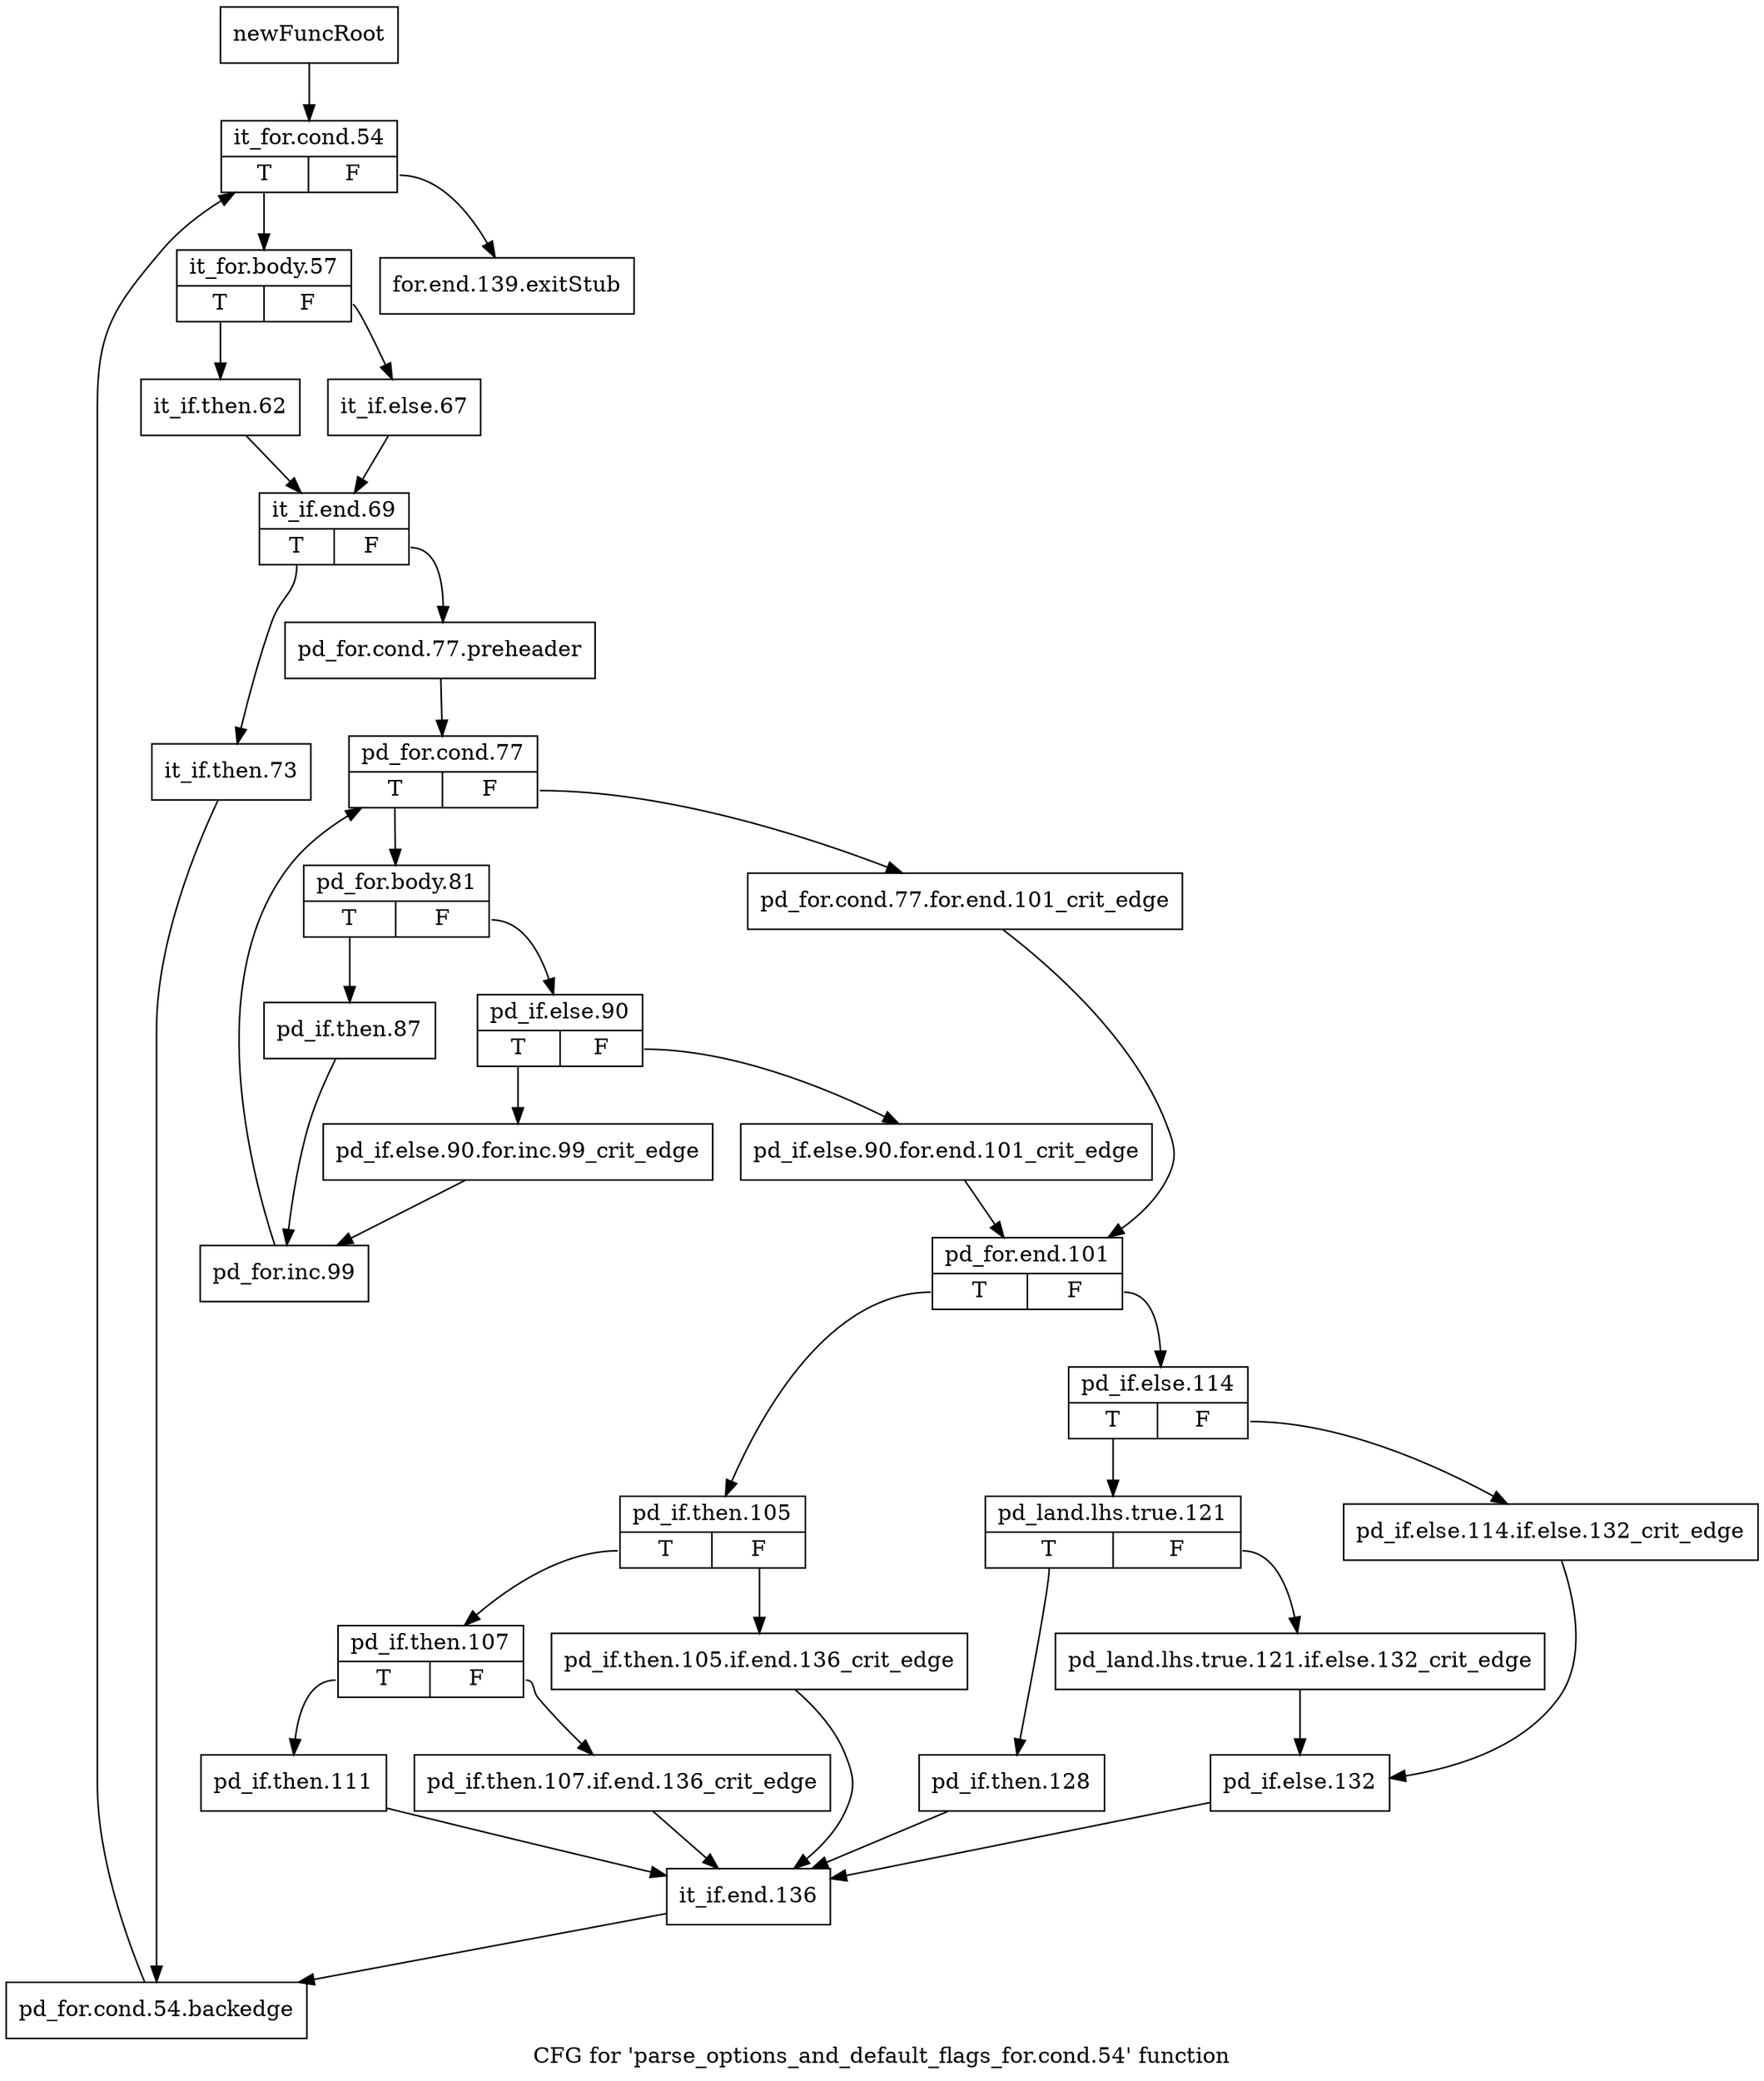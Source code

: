digraph "CFG for 'parse_options_and_default_flags_for.cond.54' function" {
	label="CFG for 'parse_options_and_default_flags_for.cond.54' function";

	Node0xc47eee0 [shape=record,label="{newFuncRoot}"];
	Node0xc47eee0 -> Node0xc47ef80;
	Node0xc47ef30 [shape=record,label="{for.end.139.exitStub}"];
	Node0xc47ef80 [shape=record,label="{it_for.cond.54|{<s0>T|<s1>F}}"];
	Node0xc47ef80:s0 -> Node0xc47efd0;
	Node0xc47ef80:s1 -> Node0xc47ef30;
	Node0xc47efd0 [shape=record,label="{it_for.body.57|{<s0>T|<s1>F}}"];
	Node0xc47efd0:s0 -> Node0xc47f070;
	Node0xc47efd0:s1 -> Node0xc47f020;
	Node0xc47f020 [shape=record,label="{it_if.else.67}"];
	Node0xc47f020 -> Node0xc47f0c0;
	Node0xc47f070 [shape=record,label="{it_if.then.62}"];
	Node0xc47f070 -> Node0xc47f0c0;
	Node0xc47f0c0 [shape=record,label="{it_if.end.69|{<s0>T|<s1>F}}"];
	Node0xc47f0c0:s0 -> Node0xc47f7f0;
	Node0xc47f0c0:s1 -> Node0xc47f110;
	Node0xc47f110 [shape=record,label="{pd_for.cond.77.preheader}"];
	Node0xc47f110 -> Node0xc47f160;
	Node0xc47f160 [shape=record,label="{pd_for.cond.77|{<s0>T|<s1>F}}"];
	Node0xc47f160:s0 -> Node0xc47f200;
	Node0xc47f160:s1 -> Node0xc47f1b0;
	Node0xc47f1b0 [shape=record,label="{pd_for.cond.77.for.end.101_crit_edge}"];
	Node0xc47f1b0 -> Node0xc47f2f0;
	Node0xc47f200 [shape=record,label="{pd_for.body.81|{<s0>T|<s1>F}}"];
	Node0xc47f200:s0 -> Node0xc47f750;
	Node0xc47f200:s1 -> Node0xc47f250;
	Node0xc47f250 [shape=record,label="{pd_if.else.90|{<s0>T|<s1>F}}"];
	Node0xc47f250:s0 -> Node0xc47f700;
	Node0xc47f250:s1 -> Node0xc47f2a0;
	Node0xc47f2a0 [shape=record,label="{pd_if.else.90.for.end.101_crit_edge}"];
	Node0xc47f2a0 -> Node0xc47f2f0;
	Node0xc47f2f0 [shape=record,label="{pd_for.end.101|{<s0>T|<s1>F}}"];
	Node0xc47f2f0:s0 -> Node0xc47f520;
	Node0xc47f2f0:s1 -> Node0xc47f340;
	Node0xc47f340 [shape=record,label="{pd_if.else.114|{<s0>T|<s1>F}}"];
	Node0xc47f340:s0 -> Node0xc47f3e0;
	Node0xc47f340:s1 -> Node0xc47f390;
	Node0xc47f390 [shape=record,label="{pd_if.else.114.if.else.132_crit_edge}"];
	Node0xc47f390 -> Node0xc47f480;
	Node0xc47f3e0 [shape=record,label="{pd_land.lhs.true.121|{<s0>T|<s1>F}}"];
	Node0xc47f3e0:s0 -> Node0xc47f4d0;
	Node0xc47f3e0:s1 -> Node0xc47f430;
	Node0xc47f430 [shape=record,label="{pd_land.lhs.true.121.if.else.132_crit_edge}"];
	Node0xc47f430 -> Node0xc47f480;
	Node0xc47f480 [shape=record,label="{pd_if.else.132}"];
	Node0xc47f480 -> Node0xc47f6b0;
	Node0xc47f4d0 [shape=record,label="{pd_if.then.128}"];
	Node0xc47f4d0 -> Node0xc47f6b0;
	Node0xc47f520 [shape=record,label="{pd_if.then.105|{<s0>T|<s1>F}}"];
	Node0xc47f520:s0 -> Node0xc47f5c0;
	Node0xc47f520:s1 -> Node0xc47f570;
	Node0xc47f570 [shape=record,label="{pd_if.then.105.if.end.136_crit_edge}"];
	Node0xc47f570 -> Node0xc47f6b0;
	Node0xc47f5c0 [shape=record,label="{pd_if.then.107|{<s0>T|<s1>F}}"];
	Node0xc47f5c0:s0 -> Node0xc47f660;
	Node0xc47f5c0:s1 -> Node0xc47f610;
	Node0xc47f610 [shape=record,label="{pd_if.then.107.if.end.136_crit_edge}"];
	Node0xc47f610 -> Node0xc47f6b0;
	Node0xc47f660 [shape=record,label="{pd_if.then.111}"];
	Node0xc47f660 -> Node0xc47f6b0;
	Node0xc47f6b0 [shape=record,label="{it_if.end.136}"];
	Node0xc47f6b0 -> Node0xc47f840;
	Node0xc47f700 [shape=record,label="{pd_if.else.90.for.inc.99_crit_edge}"];
	Node0xc47f700 -> Node0xc47f7a0;
	Node0xc47f750 [shape=record,label="{pd_if.then.87}"];
	Node0xc47f750 -> Node0xc47f7a0;
	Node0xc47f7a0 [shape=record,label="{pd_for.inc.99}"];
	Node0xc47f7a0 -> Node0xc47f160;
	Node0xc47f7f0 [shape=record,label="{it_if.then.73}"];
	Node0xc47f7f0 -> Node0xc47f840;
	Node0xc47f840 [shape=record,label="{pd_for.cond.54.backedge}"];
	Node0xc47f840 -> Node0xc47ef80;
}
